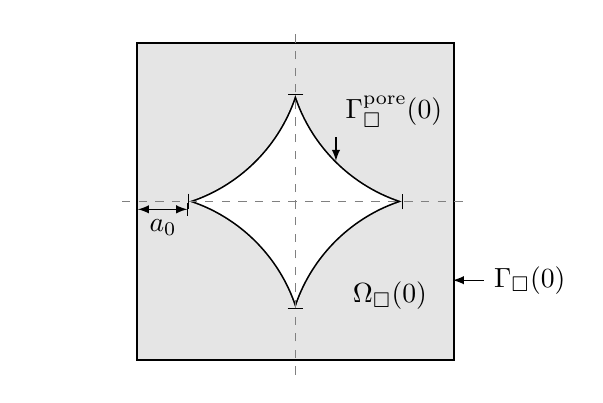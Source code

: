 \begin{tikzpicture}[>=latex,scale=2] % Use this to scale the image. Text is always normal-size
  \def\particleradius{1.05} % Adjust this to change the contact size.
  \pgfmathsetmacro{\contactsize}{sqrt(\particleradius^2-1)} % Automatically calculated.
  \begin{scope}[very thick]
  	\draw[clip] (-1,-1) rectangle (1,1);
  	\draw[clip]
  		(-1,-1) circle (\particleradius)
 		( 1,-1) circle (\particleradius)
 		(-1, 1) circle (\particleradius)
   		( 1, 1) circle (\particleradius);
  	\fill[fill=black!10] (-1,-1) rectangle (1,1);
  \end{scope}
  % Markers
  \foreach \q in {0,90,180,270} { \draw[rotate=\q] (1-\contactsize,-0.05) -- +(0,0.1); }
  \draw[dashed,gray] (-1.1,0) -- (1.1,0) (0,-1.1) -- (0,1.1);
  % Annotations
  %\node[below] at (0,0) {$\Omega_\Box^p(0)$};
  %\draw[|<->|] (-1,-1.4) -- (1,-1.4) node[midway,above] {$L_\Box(0)$};
  \draw[<->|] (-1,-0.05) -- +(\contactsize,0) node[midway,below] {$a_0$};
  \node at (0.6,-0.6) {$\Omega_\Box(0)$};
  \draw[<-] (1,-0.5) -- +(0.2,0) node[right] {$\Gamma_\Box(0)$};
  \draw[<-] (1,1) ++(-135:\particleradius) -- +(0.00,0.15) node[above right] {$\Gamma_\Box^{\mathrm{pore}}(0)$};
  
  %\draw[use as bounding box] (-1.7,-1.5) rectangle (1.7,1.1);
  \useasboundingbox (-1.7,-1.1) (1.7,1.1);
  % Transformation arrow (makes the picture very unaligned)
  %\draw[->] (1.5,0) to[out=45,in=-150] (2,0);% +(135:0.1) -- (2,0) -- +(-135:0.1);
\end{tikzpicture}
